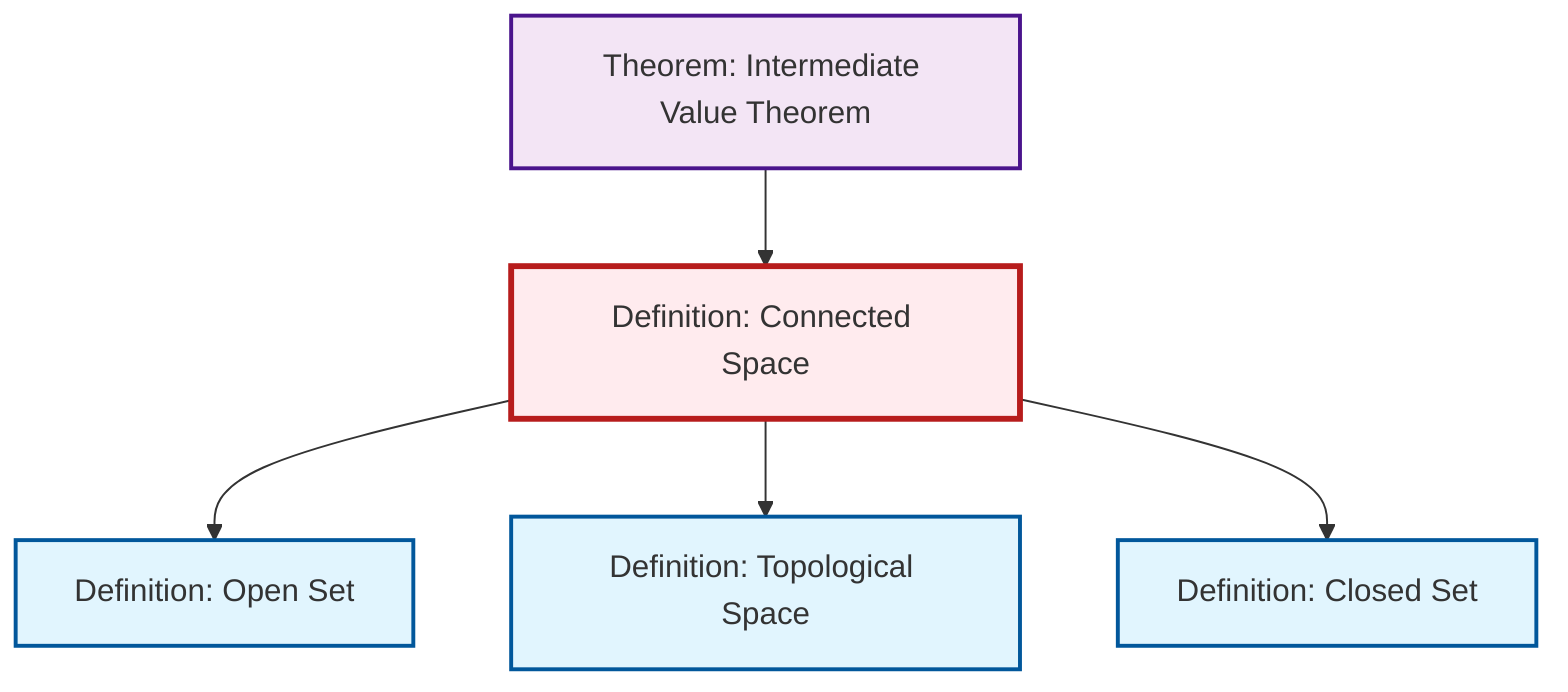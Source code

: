 graph TD
    classDef definition fill:#e1f5fe,stroke:#01579b,stroke-width:2px
    classDef theorem fill:#f3e5f5,stroke:#4a148c,stroke-width:2px
    classDef axiom fill:#fff3e0,stroke:#e65100,stroke-width:2px
    classDef example fill:#e8f5e9,stroke:#1b5e20,stroke-width:2px
    classDef current fill:#ffebee,stroke:#b71c1c,stroke-width:3px
    def-closed-set["Definition: Closed Set"]:::definition
    thm-intermediate-value["Theorem: Intermediate Value Theorem"]:::theorem
    def-connected["Definition: Connected Space"]:::definition
    def-open-set["Definition: Open Set"]:::definition
    def-topological-space["Definition: Topological Space"]:::definition
    def-connected --> def-open-set
    thm-intermediate-value --> def-connected
    def-connected --> def-topological-space
    def-connected --> def-closed-set
    class def-connected current